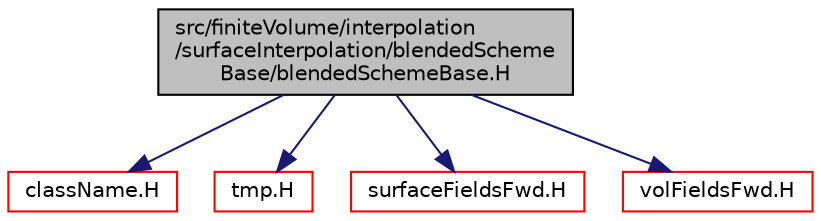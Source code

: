 digraph "src/finiteVolume/interpolation/surfaceInterpolation/blendedSchemeBase/blendedSchemeBase.H"
{
  bgcolor="transparent";
  edge [fontname="Helvetica",fontsize="10",labelfontname="Helvetica",labelfontsize="10"];
  node [fontname="Helvetica",fontsize="10",shape=record];
  Node0 [label="src/finiteVolume/interpolation\l/surfaceInterpolation/blendedScheme\lBase/blendedSchemeBase.H",height=0.2,width=0.4,color="black", fillcolor="grey75", style="filled", fontcolor="black"];
  Node0 -> Node1 [color="midnightblue",fontsize="10",style="solid",fontname="Helvetica"];
  Node1 [label="className.H",height=0.2,width=0.4,color="red",URL="$a10052.html",tooltip="Macro definitions for declaring ClassName(), NamespaceName(), etc. "];
  Node0 -> Node26 [color="midnightblue",fontsize="10",style="solid",fontname="Helvetica"];
  Node26 [label="tmp.H",height=0.2,width=0.4,color="red",URL="$a11837.html"];
  Node0 -> Node54 [color="midnightblue",fontsize="10",style="solid",fontname="Helvetica"];
  Node54 [label="surfaceFieldsFwd.H",height=0.2,width=0.4,color="red",URL="$a02900.html"];
  Node0 -> Node81 [color="midnightblue",fontsize="10",style="solid",fontname="Helvetica"];
  Node81 [label="volFieldsFwd.H",height=0.2,width=0.4,color="red",URL="$a02915.html"];
}

